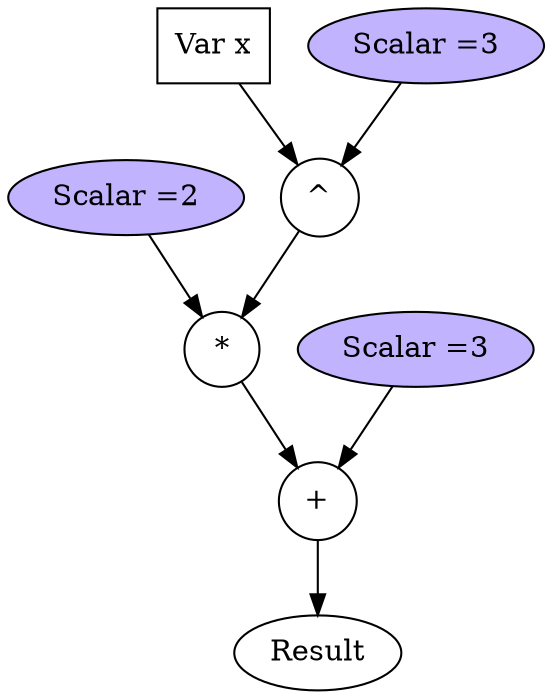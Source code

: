 digraph test{
	1 [label="+", shape=circle];
	2 [label="*", shape=circle];
	3 [label="Scalar =2", style="filled", fillcolor=".7 .3 1.0"];
	4 [label="^", shape=circle];
	5 [label="Var x", shape=box];
	6 [label="Scalar =3", style="filled", fillcolor=".7 .3 1.0"];
	7 [label="Scalar =3", style="filled", fillcolor=".7 .3 1.0"];
	1 -> Result ;
	2 -> 1;
	7 -> 1;
	3 -> 2;
	4 -> 2;
	5 -> 4;
	6 -> 4;
}